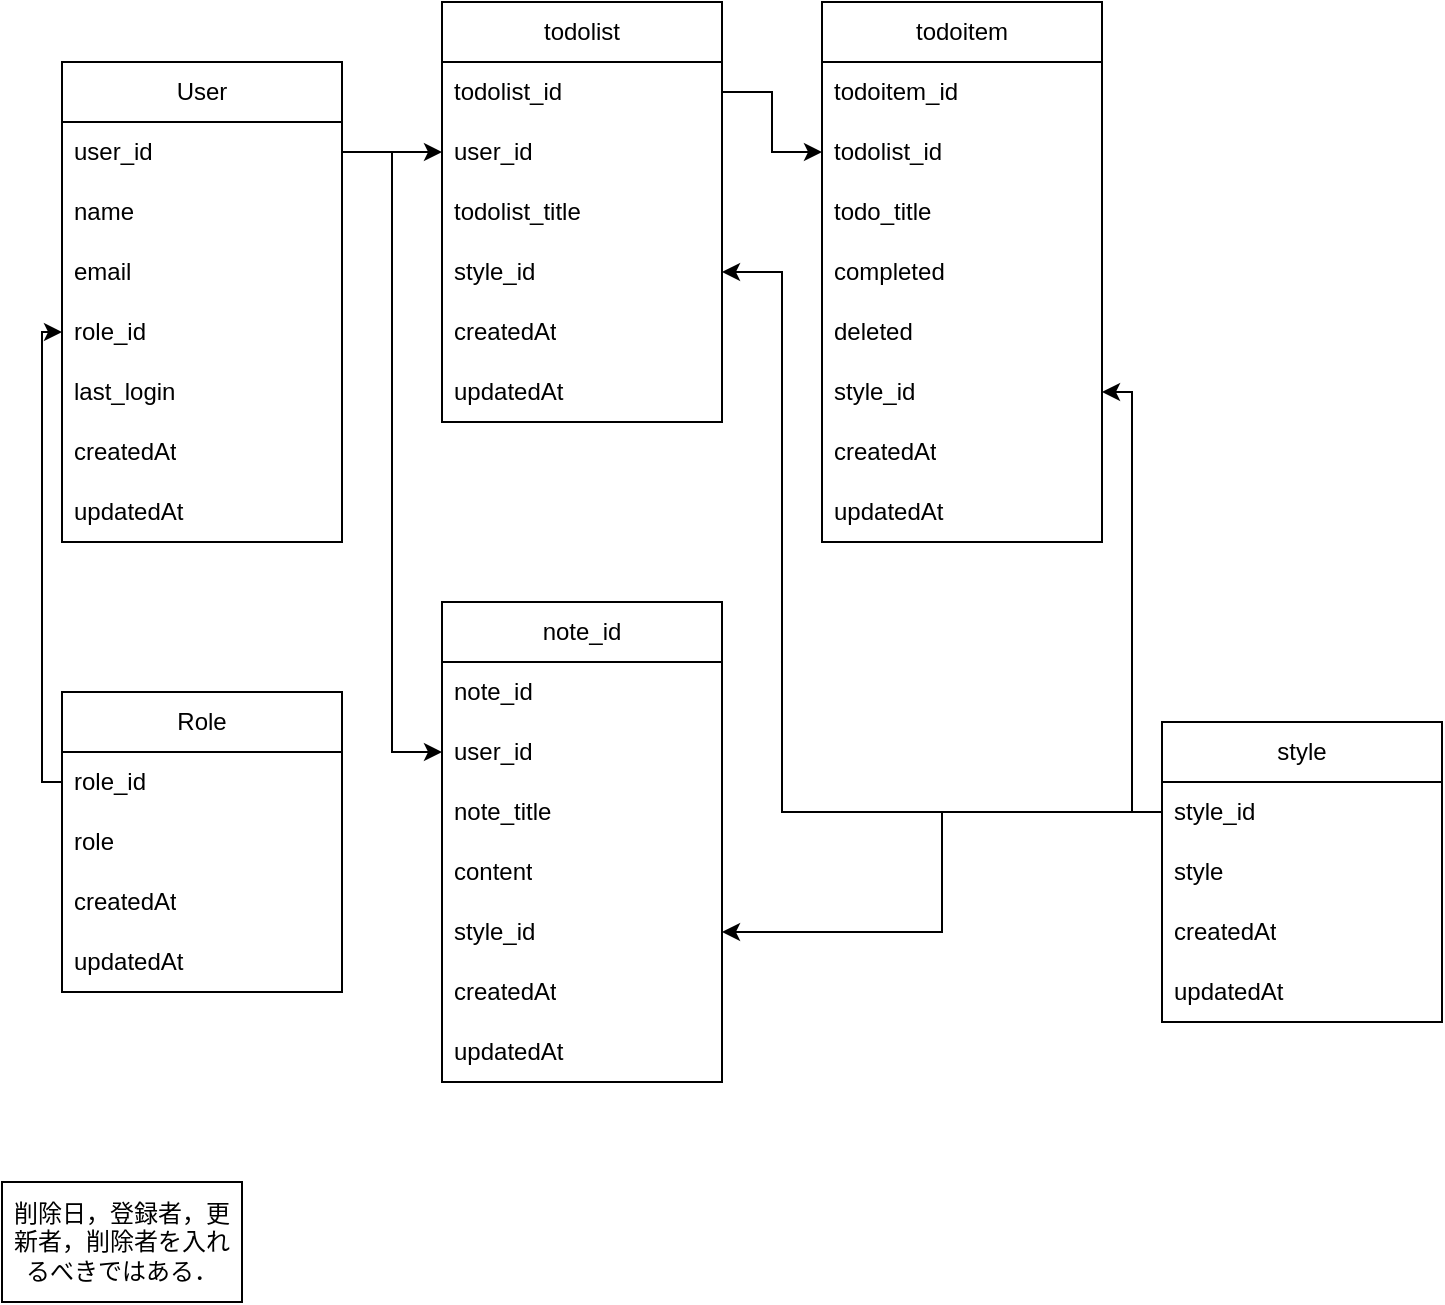 <mxfile>
    <diagram name="Page-1" id="xfSSHfahPFh8G4_cfVaS">
        <mxGraphModel dx="-7" dy="988" grid="1" gridSize="10" guides="1" tooltips="1" connect="1" arrows="1" fold="1" page="1" pageScale="1" pageWidth="850" pageHeight="1100" math="0" shadow="0">
            <root>
                <mxCell id="0"/>
                <mxCell id="1" parent="0"/>
                <mxCell id="m4rq91Ph1yxrfAqK_ATL-1" value="User" style="swimlane;fontStyle=0;childLayout=stackLayout;horizontal=1;startSize=30;horizontalStack=0;resizeParent=1;resizeParentMax=0;resizeLast=0;collapsible=1;marginBottom=0;whiteSpace=wrap;html=1;" parent="1" vertex="1">
                    <mxGeometry x="930" y="70" width="140" height="240" as="geometry"/>
                </mxCell>
                <mxCell id="m4rq91Ph1yxrfAqK_ATL-2" value="user_id" style="text;strokeColor=none;fillColor=none;align=left;verticalAlign=middle;spacingLeft=4;spacingRight=4;overflow=hidden;points=[[0,0.5],[1,0.5]];portConstraint=eastwest;rotatable=0;whiteSpace=wrap;html=1;" parent="m4rq91Ph1yxrfAqK_ATL-1" vertex="1">
                    <mxGeometry y="30" width="140" height="30" as="geometry"/>
                </mxCell>
                <mxCell id="m4rq91Ph1yxrfAqK_ATL-3" value="name" style="text;strokeColor=none;fillColor=none;align=left;verticalAlign=middle;spacingLeft=4;spacingRight=4;overflow=hidden;points=[[0,0.5],[1,0.5]];portConstraint=eastwest;rotatable=0;whiteSpace=wrap;html=1;" parent="m4rq91Ph1yxrfAqK_ATL-1" vertex="1">
                    <mxGeometry y="60" width="140" height="30" as="geometry"/>
                </mxCell>
                <mxCell id="m4rq91Ph1yxrfAqK_ATL-4" value="&lt;div&gt;email&lt;/div&gt;" style="text;strokeColor=none;fillColor=none;align=left;verticalAlign=middle;spacingLeft=4;spacingRight=4;overflow=hidden;points=[[0,0.5],[1,0.5]];portConstraint=eastwest;rotatable=0;whiteSpace=wrap;html=1;" parent="m4rq91Ph1yxrfAqK_ATL-1" vertex="1">
                    <mxGeometry y="90" width="140" height="30" as="geometry"/>
                </mxCell>
                <mxCell id="m4rq91Ph1yxrfAqK_ATL-9" value="role_id" style="text;strokeColor=none;fillColor=none;align=left;verticalAlign=middle;spacingLeft=4;spacingRight=4;overflow=hidden;points=[[0,0.5],[1,0.5]];portConstraint=eastwest;rotatable=0;whiteSpace=wrap;html=1;" parent="m4rq91Ph1yxrfAqK_ATL-1" vertex="1">
                    <mxGeometry y="120" width="140" height="30" as="geometry"/>
                </mxCell>
                <mxCell id="2" value="last_login" style="text;strokeColor=none;fillColor=none;align=left;verticalAlign=middle;spacingLeft=4;spacingRight=4;overflow=hidden;points=[[0,0.5],[1,0.5]];portConstraint=eastwest;rotatable=0;whiteSpace=wrap;html=1;" vertex="1" parent="m4rq91Ph1yxrfAqK_ATL-1">
                    <mxGeometry y="150" width="140" height="30" as="geometry"/>
                </mxCell>
                <mxCell id="m4rq91Ph1yxrfAqK_ATL-7" value="createdAt" style="text;strokeColor=none;fillColor=none;align=left;verticalAlign=middle;spacingLeft=4;spacingRight=4;overflow=hidden;points=[[0,0.5],[1,0.5]];portConstraint=eastwest;rotatable=0;whiteSpace=wrap;html=1;" parent="m4rq91Ph1yxrfAqK_ATL-1" vertex="1">
                    <mxGeometry y="180" width="140" height="30" as="geometry"/>
                </mxCell>
                <mxCell id="m4rq91Ph1yxrfAqK_ATL-8" value="updatedAt" style="text;strokeColor=none;fillColor=none;align=left;verticalAlign=middle;spacingLeft=4;spacingRight=4;overflow=hidden;points=[[0,0.5],[1,0.5]];portConstraint=eastwest;rotatable=0;whiteSpace=wrap;html=1;" parent="m4rq91Ph1yxrfAqK_ATL-1" vertex="1">
                    <mxGeometry y="210" width="140" height="30" as="geometry"/>
                </mxCell>
                <mxCell id="m4rq91Ph1yxrfAqK_ATL-17" value="todoitem" style="swimlane;fontStyle=0;childLayout=stackLayout;horizontal=1;startSize=30;horizontalStack=0;resizeParent=1;resizeParentMax=0;resizeLast=0;collapsible=1;marginBottom=0;whiteSpace=wrap;html=1;" parent="1" vertex="1">
                    <mxGeometry x="1310" y="40" width="140" height="270" as="geometry"/>
                </mxCell>
                <mxCell id="m4rq91Ph1yxrfAqK_ATL-18" value="todoitem_id" style="text;strokeColor=none;fillColor=none;align=left;verticalAlign=middle;spacingLeft=4;spacingRight=4;overflow=hidden;points=[[0,0.5],[1,0.5]];portConstraint=eastwest;rotatable=0;whiteSpace=wrap;html=1;" parent="m4rq91Ph1yxrfAqK_ATL-17" vertex="1">
                    <mxGeometry y="30" width="140" height="30" as="geometry"/>
                </mxCell>
                <mxCell id="m4rq91Ph1yxrfAqK_ATL-22" value="todolist_id" style="text;strokeColor=none;fillColor=none;align=left;verticalAlign=middle;spacingLeft=4;spacingRight=4;overflow=hidden;points=[[0,0.5],[1,0.5]];portConstraint=eastwest;rotatable=0;whiteSpace=wrap;html=1;" parent="m4rq91Ph1yxrfAqK_ATL-17" vertex="1">
                    <mxGeometry y="60" width="140" height="30" as="geometry"/>
                </mxCell>
                <mxCell id="m4rq91Ph1yxrfAqK_ATL-46" value="todo_title" style="text;strokeColor=none;fillColor=none;align=left;verticalAlign=middle;spacingLeft=4;spacingRight=4;overflow=hidden;points=[[0,0.5],[1,0.5]];portConstraint=eastwest;rotatable=0;whiteSpace=wrap;html=1;" parent="m4rq91Ph1yxrfAqK_ATL-17" vertex="1">
                    <mxGeometry y="90" width="140" height="30" as="geometry"/>
                </mxCell>
                <mxCell id="m4rq91Ph1yxrfAqK_ATL-23" value="completed" style="text;strokeColor=none;fillColor=none;align=left;verticalAlign=middle;spacingLeft=4;spacingRight=4;overflow=hidden;points=[[0,0.5],[1,0.5]];portConstraint=eastwest;rotatable=0;whiteSpace=wrap;html=1;" parent="m4rq91Ph1yxrfAqK_ATL-17" vertex="1">
                    <mxGeometry y="120" width="140" height="30" as="geometry"/>
                </mxCell>
                <mxCell id="m4rq91Ph1yxrfAqK_ATL-24" value="deleted" style="text;strokeColor=none;fillColor=none;align=left;verticalAlign=middle;spacingLeft=4;spacingRight=4;overflow=hidden;points=[[0,0.5],[1,0.5]];portConstraint=eastwest;rotatable=0;whiteSpace=wrap;html=1;" parent="m4rq91Ph1yxrfAqK_ATL-17" vertex="1">
                    <mxGeometry y="150" width="140" height="30" as="geometry"/>
                </mxCell>
                <mxCell id="8" value="style_id" style="text;strokeColor=none;fillColor=none;align=left;verticalAlign=middle;spacingLeft=4;spacingRight=4;overflow=hidden;points=[[0,0.5],[1,0.5]];portConstraint=eastwest;rotatable=0;whiteSpace=wrap;html=1;" vertex="1" parent="m4rq91Ph1yxrfAqK_ATL-17">
                    <mxGeometry y="180" width="140" height="30" as="geometry"/>
                </mxCell>
                <mxCell id="m4rq91Ph1yxrfAqK_ATL-25" value="createdAt" style="text;strokeColor=none;fillColor=none;align=left;verticalAlign=middle;spacingLeft=4;spacingRight=4;overflow=hidden;points=[[0,0.5],[1,0.5]];portConstraint=eastwest;rotatable=0;whiteSpace=wrap;html=1;" parent="m4rq91Ph1yxrfAqK_ATL-17" vertex="1">
                    <mxGeometry y="210" width="140" height="30" as="geometry"/>
                </mxCell>
                <mxCell id="m4rq91Ph1yxrfAqK_ATL-26" value="updatedAt" style="text;strokeColor=none;fillColor=none;align=left;verticalAlign=middle;spacingLeft=4;spacingRight=4;overflow=hidden;points=[[0,0.5],[1,0.5]];portConstraint=eastwest;rotatable=0;whiteSpace=wrap;html=1;" parent="m4rq91Ph1yxrfAqK_ATL-17" vertex="1">
                    <mxGeometry y="240" width="140" height="30" as="geometry"/>
                </mxCell>
                <mxCell id="m4rq91Ph1yxrfAqK_ATL-30" value="note_id" style="swimlane;fontStyle=0;childLayout=stackLayout;horizontal=1;startSize=30;horizontalStack=0;resizeParent=1;resizeParentMax=0;resizeLast=0;collapsible=1;marginBottom=0;whiteSpace=wrap;html=1;" parent="1" vertex="1">
                    <mxGeometry x="1120" y="340" width="140" height="240" as="geometry"/>
                </mxCell>
                <mxCell id="m4rq91Ph1yxrfAqK_ATL-31" value="note_id" style="text;strokeColor=none;fillColor=none;align=left;verticalAlign=middle;spacingLeft=4;spacingRight=4;overflow=hidden;points=[[0,0.5],[1,0.5]];portConstraint=eastwest;rotatable=0;whiteSpace=wrap;html=1;" parent="m4rq91Ph1yxrfAqK_ATL-30" vertex="1">
                    <mxGeometry y="30" width="140" height="30" as="geometry"/>
                </mxCell>
                <mxCell id="m4rq91Ph1yxrfAqK_ATL-51" value="user_id" style="text;strokeColor=none;fillColor=none;align=left;verticalAlign=middle;spacingLeft=4;spacingRight=4;overflow=hidden;points=[[0,0.5],[1,0.5]];portConstraint=eastwest;rotatable=0;whiteSpace=wrap;html=1;" parent="m4rq91Ph1yxrfAqK_ATL-30" vertex="1">
                    <mxGeometry y="60" width="140" height="30" as="geometry"/>
                </mxCell>
                <mxCell id="m4rq91Ph1yxrfAqK_ATL-32" value="note_title" style="text;strokeColor=none;fillColor=none;align=left;verticalAlign=middle;spacingLeft=4;spacingRight=4;overflow=hidden;points=[[0,0.5],[1,0.5]];portConstraint=eastwest;rotatable=0;whiteSpace=wrap;html=1;" parent="m4rq91Ph1yxrfAqK_ATL-30" vertex="1">
                    <mxGeometry y="90" width="140" height="30" as="geometry"/>
                </mxCell>
                <mxCell id="m4rq91Ph1yxrfAqK_ATL-53" value="content" style="text;strokeColor=none;fillColor=none;align=left;verticalAlign=middle;spacingLeft=4;spacingRight=4;overflow=hidden;points=[[0,0.5],[1,0.5]];portConstraint=eastwest;rotatable=0;whiteSpace=wrap;html=1;" parent="m4rq91Ph1yxrfAqK_ATL-30" vertex="1">
                    <mxGeometry y="120" width="140" height="30" as="geometry"/>
                </mxCell>
                <mxCell id="9" value="style_id" style="text;strokeColor=none;fillColor=none;align=left;verticalAlign=middle;spacingLeft=4;spacingRight=4;overflow=hidden;points=[[0,0.5],[1,0.5]];portConstraint=eastwest;rotatable=0;whiteSpace=wrap;html=1;" vertex="1" parent="m4rq91Ph1yxrfAqK_ATL-30">
                    <mxGeometry y="150" width="140" height="30" as="geometry"/>
                </mxCell>
                <mxCell id="m4rq91Ph1yxrfAqK_ATL-50" value="createdAt" style="text;strokeColor=none;fillColor=none;align=left;verticalAlign=middle;spacingLeft=4;spacingRight=4;overflow=hidden;points=[[0,0.5],[1,0.5]];portConstraint=eastwest;rotatable=0;whiteSpace=wrap;html=1;" parent="m4rq91Ph1yxrfAqK_ATL-30" vertex="1">
                    <mxGeometry y="180" width="140" height="30" as="geometry"/>
                </mxCell>
                <mxCell id="m4rq91Ph1yxrfAqK_ATL-49" value="updatedAt" style="text;strokeColor=none;fillColor=none;align=left;verticalAlign=middle;spacingLeft=4;spacingRight=4;overflow=hidden;points=[[0,0.5],[1,0.5]];portConstraint=eastwest;rotatable=0;whiteSpace=wrap;html=1;" parent="m4rq91Ph1yxrfAqK_ATL-30" vertex="1">
                    <mxGeometry y="210" width="140" height="30" as="geometry"/>
                </mxCell>
                <mxCell id="m4rq91Ph1yxrfAqK_ATL-35" value="todolist" style="swimlane;fontStyle=0;childLayout=stackLayout;horizontal=1;startSize=30;horizontalStack=0;resizeParent=1;resizeParentMax=0;resizeLast=0;collapsible=1;marginBottom=0;whiteSpace=wrap;html=1;" parent="1" vertex="1">
                    <mxGeometry x="1120" y="40" width="140" height="210" as="geometry"/>
                </mxCell>
                <mxCell id="m4rq91Ph1yxrfAqK_ATL-36" value="todolist_id" style="text;strokeColor=none;fillColor=none;align=left;verticalAlign=middle;spacingLeft=4;spacingRight=4;overflow=hidden;points=[[0,0.5],[1,0.5]];portConstraint=eastwest;rotatable=0;whiteSpace=wrap;html=1;" parent="m4rq91Ph1yxrfAqK_ATL-35" vertex="1">
                    <mxGeometry y="30" width="140" height="30" as="geometry"/>
                </mxCell>
                <mxCell id="m4rq91Ph1yxrfAqK_ATL-42" value="user_id" style="text;strokeColor=none;fillColor=none;align=left;verticalAlign=middle;spacingLeft=4;spacingRight=4;overflow=hidden;points=[[0,0.5],[1,0.5]];portConstraint=eastwest;rotatable=0;whiteSpace=wrap;html=1;" parent="m4rq91Ph1yxrfAqK_ATL-35" vertex="1">
                    <mxGeometry y="60" width="140" height="30" as="geometry"/>
                </mxCell>
                <mxCell id="m4rq91Ph1yxrfAqK_ATL-37" value="todolist_title" style="text;strokeColor=none;fillColor=none;align=left;verticalAlign=middle;spacingLeft=4;spacingRight=4;overflow=hidden;points=[[0,0.5],[1,0.5]];portConstraint=eastwest;rotatable=0;whiteSpace=wrap;html=1;" parent="m4rq91Ph1yxrfAqK_ATL-35" vertex="1">
                    <mxGeometry y="90" width="140" height="30" as="geometry"/>
                </mxCell>
                <mxCell id="7" value="style_id" style="text;strokeColor=none;fillColor=none;align=left;verticalAlign=middle;spacingLeft=4;spacingRight=4;overflow=hidden;points=[[0,0.5],[1,0.5]];portConstraint=eastwest;rotatable=0;whiteSpace=wrap;html=1;" vertex="1" parent="m4rq91Ph1yxrfAqK_ATL-35">
                    <mxGeometry y="120" width="140" height="30" as="geometry"/>
                </mxCell>
                <mxCell id="m4rq91Ph1yxrfAqK_ATL-41" value="createdAt" style="text;strokeColor=none;fillColor=none;align=left;verticalAlign=middle;spacingLeft=4;spacingRight=4;overflow=hidden;points=[[0,0.5],[1,0.5]];portConstraint=eastwest;rotatable=0;whiteSpace=wrap;html=1;" parent="m4rq91Ph1yxrfAqK_ATL-35" vertex="1">
                    <mxGeometry y="150" width="140" height="30" as="geometry"/>
                </mxCell>
                <mxCell id="m4rq91Ph1yxrfAqK_ATL-40" value="updatedAt" style="text;strokeColor=none;fillColor=none;align=left;verticalAlign=middle;spacingLeft=4;spacingRight=4;overflow=hidden;points=[[0,0.5],[1,0.5]];portConstraint=eastwest;rotatable=0;whiteSpace=wrap;html=1;" parent="m4rq91Ph1yxrfAqK_ATL-35" vertex="1">
                    <mxGeometry y="180" width="140" height="30" as="geometry"/>
                </mxCell>
                <mxCell id="m4rq91Ph1yxrfAqK_ATL-44" style="edgeStyle=orthogonalEdgeStyle;rounded=0;orthogonalLoop=1;jettySize=auto;html=1;" parent="1" source="m4rq91Ph1yxrfAqK_ATL-2" target="m4rq91Ph1yxrfAqK_ATL-42" edge="1">
                    <mxGeometry relative="1" as="geometry"/>
                </mxCell>
                <mxCell id="m4rq91Ph1yxrfAqK_ATL-45" style="edgeStyle=orthogonalEdgeStyle;rounded=0;orthogonalLoop=1;jettySize=auto;html=1;" parent="1" source="m4rq91Ph1yxrfAqK_ATL-36" target="m4rq91Ph1yxrfAqK_ATL-22" edge="1">
                    <mxGeometry relative="1" as="geometry"/>
                </mxCell>
                <mxCell id="m4rq91Ph1yxrfAqK_ATL-52" style="edgeStyle=orthogonalEdgeStyle;rounded=0;orthogonalLoop=1;jettySize=auto;html=1;" parent="1" source="m4rq91Ph1yxrfAqK_ATL-2" target="m4rq91Ph1yxrfAqK_ATL-51" edge="1">
                    <mxGeometry relative="1" as="geometry"/>
                </mxCell>
                <mxCell id="3" value="Role" style="swimlane;fontStyle=0;childLayout=stackLayout;horizontal=1;startSize=30;horizontalStack=0;resizeParent=1;resizeParentMax=0;resizeLast=0;collapsible=1;marginBottom=0;whiteSpace=wrap;html=1;" vertex="1" parent="1">
                    <mxGeometry x="930" y="385" width="140" height="150" as="geometry"/>
                </mxCell>
                <mxCell id="4" value="role_id" style="text;strokeColor=none;fillColor=none;align=left;verticalAlign=middle;spacingLeft=4;spacingRight=4;overflow=hidden;points=[[0,0.5],[1,0.5]];portConstraint=eastwest;rotatable=0;whiteSpace=wrap;html=1;" vertex="1" parent="3">
                    <mxGeometry y="30" width="140" height="30" as="geometry"/>
                </mxCell>
                <mxCell id="5" value="role" style="text;strokeColor=none;fillColor=none;align=left;verticalAlign=middle;spacingLeft=4;spacingRight=4;overflow=hidden;points=[[0,0.5],[1,0.5]];portConstraint=eastwest;rotatable=0;whiteSpace=wrap;html=1;" vertex="1" parent="3">
                    <mxGeometry y="60" width="140" height="30" as="geometry"/>
                </mxCell>
                <mxCell id="6" value="createdAt" style="text;strokeColor=none;fillColor=none;align=left;verticalAlign=middle;spacingLeft=4;spacingRight=4;overflow=hidden;points=[[0,0.5],[1,0.5]];portConstraint=eastwest;rotatable=0;whiteSpace=wrap;html=1;" vertex="1" parent="3">
                    <mxGeometry y="90" width="140" height="30" as="geometry"/>
                </mxCell>
                <mxCell id="10" value="updatedAt" style="text;strokeColor=none;fillColor=none;align=left;verticalAlign=middle;spacingLeft=4;spacingRight=4;overflow=hidden;points=[[0,0.5],[1,0.5]];portConstraint=eastwest;rotatable=0;whiteSpace=wrap;html=1;" vertex="1" parent="3">
                    <mxGeometry y="120" width="140" height="30" as="geometry"/>
                </mxCell>
                <mxCell id="11" value="削除日，登録者，更新者，削除者を入れるべきではある．" style="rounded=0;whiteSpace=wrap;html=1;" vertex="1" parent="1">
                    <mxGeometry x="900" y="630" width="120" height="60" as="geometry"/>
                </mxCell>
                <mxCell id="19" style="edgeStyle=orthogonalEdgeStyle;html=1;entryX=0;entryY=0.5;entryDx=0;entryDy=0;rounded=0;" edge="1" parent="1" source="4" target="m4rq91Ph1yxrfAqK_ATL-9">
                    <mxGeometry relative="1" as="geometry"/>
                </mxCell>
                <mxCell id="20" value="style" style="swimlane;fontStyle=0;childLayout=stackLayout;horizontal=1;startSize=30;horizontalStack=0;resizeParent=1;resizeParentMax=0;resizeLast=0;collapsible=1;marginBottom=0;whiteSpace=wrap;html=1;" vertex="1" parent="1">
                    <mxGeometry x="1480" y="400" width="140" height="150" as="geometry"/>
                </mxCell>
                <mxCell id="21" value="style_id" style="text;strokeColor=none;fillColor=none;align=left;verticalAlign=middle;spacingLeft=4;spacingRight=4;overflow=hidden;points=[[0,0.5],[1,0.5]];portConstraint=eastwest;rotatable=0;whiteSpace=wrap;html=1;" vertex="1" parent="20">
                    <mxGeometry y="30" width="140" height="30" as="geometry"/>
                </mxCell>
                <mxCell id="22" value="style" style="text;strokeColor=none;fillColor=none;align=left;verticalAlign=middle;spacingLeft=4;spacingRight=4;overflow=hidden;points=[[0,0.5],[1,0.5]];portConstraint=eastwest;rotatable=0;whiteSpace=wrap;html=1;" vertex="1" parent="20">
                    <mxGeometry y="60" width="140" height="30" as="geometry"/>
                </mxCell>
                <mxCell id="23" value="createdAt" style="text;strokeColor=none;fillColor=none;align=left;verticalAlign=middle;spacingLeft=4;spacingRight=4;overflow=hidden;points=[[0,0.5],[1,0.5]];portConstraint=eastwest;rotatable=0;whiteSpace=wrap;html=1;" vertex="1" parent="20">
                    <mxGeometry y="90" width="140" height="30" as="geometry"/>
                </mxCell>
                <mxCell id="24" value="updatedAt" style="text;strokeColor=none;fillColor=none;align=left;verticalAlign=middle;spacingLeft=4;spacingRight=4;overflow=hidden;points=[[0,0.5],[1,0.5]];portConstraint=eastwest;rotatable=0;whiteSpace=wrap;html=1;" vertex="1" parent="20">
                    <mxGeometry y="120" width="140" height="30" as="geometry"/>
                </mxCell>
                <mxCell id="35" style="edgeStyle=orthogonalEdgeStyle;html=1;entryX=1;entryY=0.5;entryDx=0;entryDy=0;rounded=0;" edge="1" parent="1" source="21" target="9">
                    <mxGeometry relative="1" as="geometry"/>
                </mxCell>
                <mxCell id="36" style="edgeStyle=orthogonalEdgeStyle;rounded=0;html=1;entryX=1;entryY=0.5;entryDx=0;entryDy=0;" edge="1" parent="1" source="21" target="8">
                    <mxGeometry relative="1" as="geometry"/>
                </mxCell>
                <mxCell id="40" style="edgeStyle=orthogonalEdgeStyle;rounded=0;html=1;entryX=1;entryY=0.5;entryDx=0;entryDy=0;" edge="1" parent="1" source="21" target="7">
                    <mxGeometry relative="1" as="geometry">
                        <Array as="points">
                            <mxPoint x="1290" y="445"/>
                            <mxPoint x="1290" y="175"/>
                        </Array>
                    </mxGeometry>
                </mxCell>
            </root>
        </mxGraphModel>
    </diagram>
</mxfile>